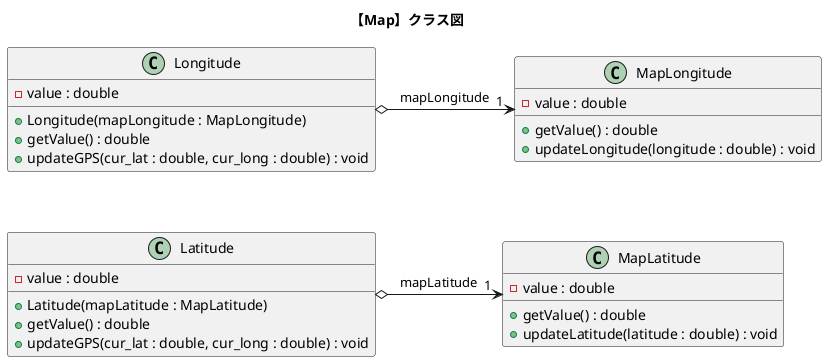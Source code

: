 @startuml map_class_push
title "【Map】クラス図"

together {
    class "Longitude"{
        -value : double
        +Longitude(mapLongitude : MapLongitude)
        +getValue() : double
        +updateGPS(cur_lat : double, cur_long : double) : void
    }

    class "Latitude"{
        -value : double
        +Latitude(mapLatitude : MapLatitude)
        +getValue() : double
        +updateGPS(cur_lat : double, cur_long : double) : void
    }
}

class "MapLongitude"{
    -value : double
    +getValue() : double
    +updateLongitude(longitude : double) : void
}

class "MapLatitude"{
    -value : double
    +getValue() : double
    +updateLatitude(latitude : double) : void
}


Longitude  o--right-> "1 " MapLongitude : "  mapLongitude  "
Longitude  -[hidden]-     Latitude

Latitude   o--right-> "1 " MapLatitude : "  mapLatitude  "

@enduml